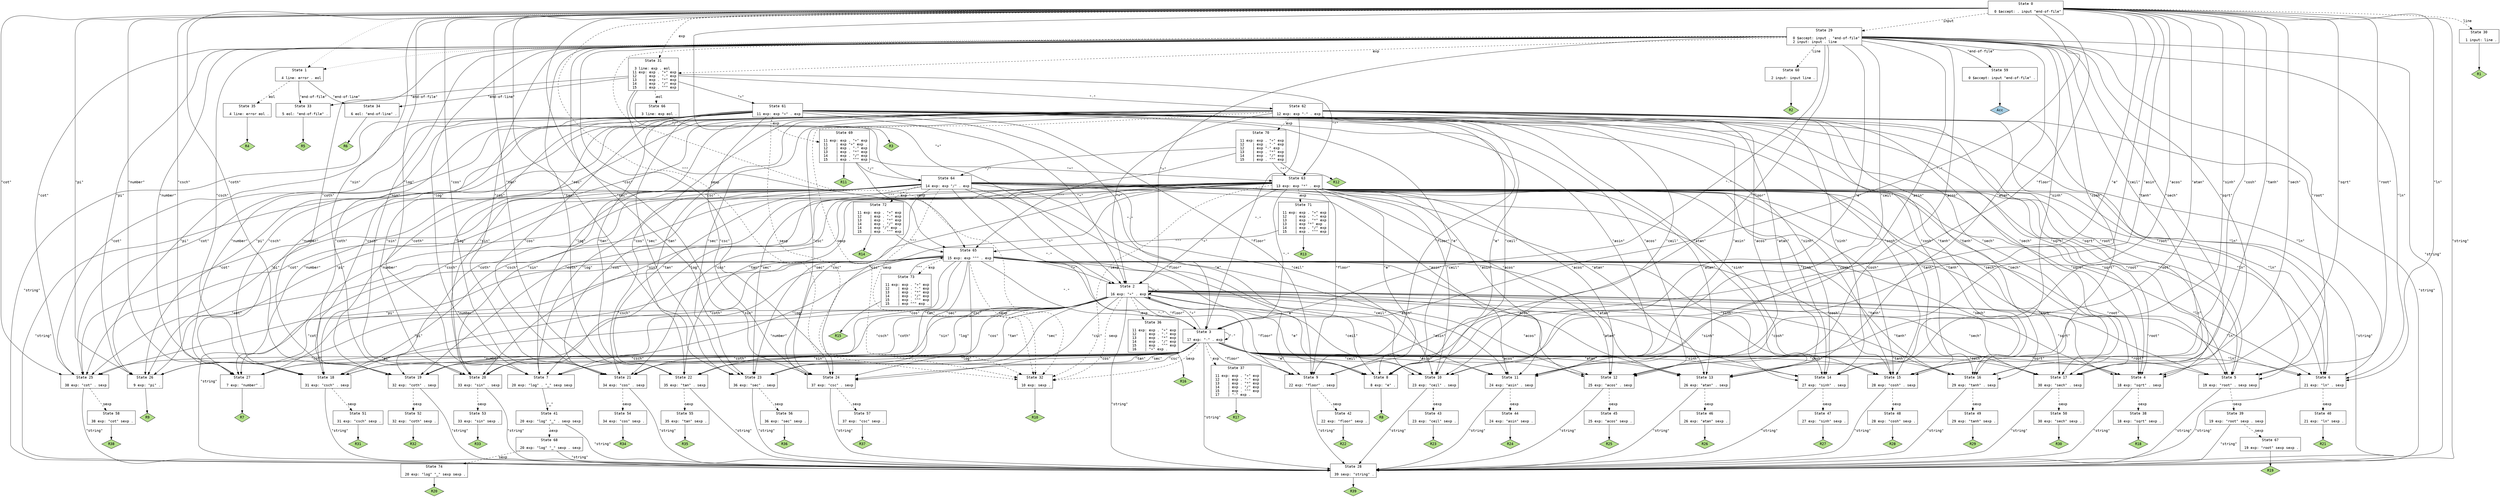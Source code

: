 // Generated by GNU Bison 3.4.2.
// Report bugs to <bug-bison@gnu.org>.
// Home page: <http://www.gnu.org/software/bison/>.

digraph "parse.y"
{
  node [fontname = courier, shape = box, colorscheme = paired6]
  edge [fontname = courier]

  0 [label="State 0\n\l  0 $accept: . input \"end-of-file\"\l"]
  0 -> 1 [style=dotted]
  0 -> 2 [style=solid label="\"+\""]
  0 -> 3 [style=solid label="\"-\""]
  0 -> 4 [style=solid label="\"sqrt\""]
  0 -> 5 [style=solid label="\"root\""]
  0 -> 6 [style=solid label="\"ln\""]
  0 -> 7 [style=solid label="\"log\""]
  0 -> 8 [style=solid label="\"e\""]
  0 -> 9 [style=solid label="\"floor\""]
  0 -> 10 [style=solid label="\"ceil\""]
  0 -> 11 [style=solid label="\"asin\""]
  0 -> 12 [style=solid label="\"acos\""]
  0 -> 13 [style=solid label="\"atan\""]
  0 -> 14 [style=solid label="\"sinh\""]
  0 -> 15 [style=solid label="\"cosh\""]
  0 -> 16 [style=solid label="\"tanh\""]
  0 -> 17 [style=solid label="\"sech\""]
  0 -> 18 [style=solid label="\"csch\""]
  0 -> 19 [style=solid label="\"coth\""]
  0 -> 20 [style=solid label="\"sin\""]
  0 -> 21 [style=solid label="\"cos\""]
  0 -> 22 [style=solid label="\"tan\""]
  0 -> 23 [style=solid label="\"sec\""]
  0 -> 24 [style=solid label="\"csc\""]
  0 -> 25 [style=solid label="\"cot\""]
  0 -> 26 [style=solid label="\"pi\""]
  0 -> 27 [style=solid label="\"number\""]
  0 -> 28 [style=solid label="\"string\""]
  0 -> 29 [style=dashed label="input"]
  0 -> 30 [style=dashed label="line"]
  0 -> 31 [style=dashed label="exp"]
  0 -> 32 [style=dashed label="sexp"]
  1 [label="State 1\n\l  4 line: error . eol\l"]
  1 -> 33 [style=solid label="\"end-of-file\""]
  1 -> 34 [style=solid label="\"end-of-line\""]
  1 -> 35 [style=dashed label="eol"]
  2 [label="State 2\n\l 16 exp: \"+\" . exp\l"]
  2 -> 2 [style=solid label="\"+\""]
  2 -> 3 [style=solid label="\"-\""]
  2 -> 4 [style=solid label="\"sqrt\""]
  2 -> 5 [style=solid label="\"root\""]
  2 -> 6 [style=solid label="\"ln\""]
  2 -> 7 [style=solid label="\"log\""]
  2 -> 8 [style=solid label="\"e\""]
  2 -> 9 [style=solid label="\"floor\""]
  2 -> 10 [style=solid label="\"ceil\""]
  2 -> 11 [style=solid label="\"asin\""]
  2 -> 12 [style=solid label="\"acos\""]
  2 -> 13 [style=solid label="\"atan\""]
  2 -> 14 [style=solid label="\"sinh\""]
  2 -> 15 [style=solid label="\"cosh\""]
  2 -> 16 [style=solid label="\"tanh\""]
  2 -> 17 [style=solid label="\"sech\""]
  2 -> 18 [style=solid label="\"csch\""]
  2 -> 19 [style=solid label="\"coth\""]
  2 -> 20 [style=solid label="\"sin\""]
  2 -> 21 [style=solid label="\"cos\""]
  2 -> 22 [style=solid label="\"tan\""]
  2 -> 23 [style=solid label="\"sec\""]
  2 -> 24 [style=solid label="\"csc\""]
  2 -> 25 [style=solid label="\"cot\""]
  2 -> 26 [style=solid label="\"pi\""]
  2 -> 27 [style=solid label="\"number\""]
  2 -> 28 [style=solid label="\"string\""]
  2 -> 36 [style=dashed label="exp"]
  2 -> 32 [style=dashed label="sexp"]
  3 [label="State 3\n\l 17 exp: \"-\" . exp\l"]
  3 -> 2 [style=solid label="\"+\""]
  3 -> 3 [style=solid label="\"-\""]
  3 -> 4 [style=solid label="\"sqrt\""]
  3 -> 5 [style=solid label="\"root\""]
  3 -> 6 [style=solid label="\"ln\""]
  3 -> 7 [style=solid label="\"log\""]
  3 -> 8 [style=solid label="\"e\""]
  3 -> 9 [style=solid label="\"floor\""]
  3 -> 10 [style=solid label="\"ceil\""]
  3 -> 11 [style=solid label="\"asin\""]
  3 -> 12 [style=solid label="\"acos\""]
  3 -> 13 [style=solid label="\"atan\""]
  3 -> 14 [style=solid label="\"sinh\""]
  3 -> 15 [style=solid label="\"cosh\""]
  3 -> 16 [style=solid label="\"tanh\""]
  3 -> 17 [style=solid label="\"sech\""]
  3 -> 18 [style=solid label="\"csch\""]
  3 -> 19 [style=solid label="\"coth\""]
  3 -> 20 [style=solid label="\"sin\""]
  3 -> 21 [style=solid label="\"cos\""]
  3 -> 22 [style=solid label="\"tan\""]
  3 -> 23 [style=solid label="\"sec\""]
  3 -> 24 [style=solid label="\"csc\""]
  3 -> 25 [style=solid label="\"cot\""]
  3 -> 26 [style=solid label="\"pi\""]
  3 -> 27 [style=solid label="\"number\""]
  3 -> 28 [style=solid label="\"string\""]
  3 -> 37 [style=dashed label="exp"]
  3 -> 32 [style=dashed label="sexp"]
  4 [label="State 4\n\l 18 exp: \"sqrt\" . sexp\l"]
  4 -> 28 [style=solid label="\"string\""]
  4 -> 38 [style=dashed label="sexp"]
  5 [label="State 5\n\l 19 exp: \"root\" . sexp sexp\l"]
  5 -> 28 [style=solid label="\"string\""]
  5 -> 39 [style=dashed label="sexp"]
  6 [label="State 6\n\l 21 exp: \"ln\" . sexp\l"]
  6 -> 28 [style=solid label="\"string\""]
  6 -> 40 [style=dashed label="sexp"]
  7 [label="State 7\n\l 20 exp: \"log\" . \"_\" sexp sexp\l"]
  7 -> 41 [style=solid label="\"_\""]
  8 [label="State 8\n\l  8 exp: \"e\" .\l"]
  8 -> "8R8" [style=solid]
 "8R8" [label="R8", fillcolor=3, shape=diamond, style=filled]
  9 [label="State 9\n\l 22 exp: \"floor\" . sexp\l"]
  9 -> 28 [style=solid label="\"string\""]
  9 -> 42 [style=dashed label="sexp"]
  10 [label="State 10\n\l 23 exp: \"ceil\" . sexp\l"]
  10 -> 28 [style=solid label="\"string\""]
  10 -> 43 [style=dashed label="sexp"]
  11 [label="State 11\n\l 24 exp: \"asin\" . sexp\l"]
  11 -> 28 [style=solid label="\"string\""]
  11 -> 44 [style=dashed label="sexp"]
  12 [label="State 12\n\l 25 exp: \"acos\" . sexp\l"]
  12 -> 28 [style=solid label="\"string\""]
  12 -> 45 [style=dashed label="sexp"]
  13 [label="State 13\n\l 26 exp: \"atan\" . sexp\l"]
  13 -> 28 [style=solid label="\"string\""]
  13 -> 46 [style=dashed label="sexp"]
  14 [label="State 14\n\l 27 exp: \"sinh\" . sexp\l"]
  14 -> 28 [style=solid label="\"string\""]
  14 -> 47 [style=dashed label="sexp"]
  15 [label="State 15\n\l 28 exp: \"cosh\" . sexp\l"]
  15 -> 28 [style=solid label="\"string\""]
  15 -> 48 [style=dashed label="sexp"]
  16 [label="State 16\n\l 29 exp: \"tanh\" . sexp\l"]
  16 -> 28 [style=solid label="\"string\""]
  16 -> 49 [style=dashed label="sexp"]
  17 [label="State 17\n\l 30 exp: \"sech\" . sexp\l"]
  17 -> 28 [style=solid label="\"string\""]
  17 -> 50 [style=dashed label="sexp"]
  18 [label="State 18\n\l 31 exp: \"csch\" . sexp\l"]
  18 -> 28 [style=solid label="\"string\""]
  18 -> 51 [style=dashed label="sexp"]
  19 [label="State 19\n\l 32 exp: \"coth\" . sexp\l"]
  19 -> 28 [style=solid label="\"string\""]
  19 -> 52 [style=dashed label="sexp"]
  20 [label="State 20\n\l 33 exp: \"sin\" . sexp\l"]
  20 -> 28 [style=solid label="\"string\""]
  20 -> 53 [style=dashed label="sexp"]
  21 [label="State 21\n\l 34 exp: \"cos\" . sexp\l"]
  21 -> 28 [style=solid label="\"string\""]
  21 -> 54 [style=dashed label="sexp"]
  22 [label="State 22\n\l 35 exp: \"tan\" . sexp\l"]
  22 -> 28 [style=solid label="\"string\""]
  22 -> 55 [style=dashed label="sexp"]
  23 [label="State 23\n\l 36 exp: \"sec\" . sexp\l"]
  23 -> 28 [style=solid label="\"string\""]
  23 -> 56 [style=dashed label="sexp"]
  24 [label="State 24\n\l 37 exp: \"csc\" . sexp\l"]
  24 -> 28 [style=solid label="\"string\""]
  24 -> 57 [style=dashed label="sexp"]
  25 [label="State 25\n\l 38 exp: \"cot\" . sexp\l"]
  25 -> 28 [style=solid label="\"string\""]
  25 -> 58 [style=dashed label="sexp"]
  26 [label="State 26\n\l  9 exp: \"pi\" .\l"]
  26 -> "26R9" [style=solid]
 "26R9" [label="R9", fillcolor=3, shape=diamond, style=filled]
  27 [label="State 27\n\l  7 exp: \"number\" .\l"]
  27 -> "27R7" [style=solid]
 "27R7" [label="R7", fillcolor=3, shape=diamond, style=filled]
  28 [label="State 28\n\l 39 sexp: \"string\" .\l"]
  28 -> "28R39" [style=solid]
 "28R39" [label="R39", fillcolor=3, shape=diamond, style=filled]
  29 [label="State 29\n\l  0 $accept: input . \"end-of-file\"\l  2 input: input . line\l"]
  29 -> 59 [style=solid label="\"end-of-file\""]
  29 -> 1 [style=dotted]
  29 -> 2 [style=solid label="\"+\""]
  29 -> 3 [style=solid label="\"-\""]
  29 -> 4 [style=solid label="\"sqrt\""]
  29 -> 5 [style=solid label="\"root\""]
  29 -> 6 [style=solid label="\"ln\""]
  29 -> 7 [style=solid label="\"log\""]
  29 -> 8 [style=solid label="\"e\""]
  29 -> 9 [style=solid label="\"floor\""]
  29 -> 10 [style=solid label="\"ceil\""]
  29 -> 11 [style=solid label="\"asin\""]
  29 -> 12 [style=solid label="\"acos\""]
  29 -> 13 [style=solid label="\"atan\""]
  29 -> 14 [style=solid label="\"sinh\""]
  29 -> 15 [style=solid label="\"cosh\""]
  29 -> 16 [style=solid label="\"tanh\""]
  29 -> 17 [style=solid label="\"sech\""]
  29 -> 18 [style=solid label="\"csch\""]
  29 -> 19 [style=solid label="\"coth\""]
  29 -> 20 [style=solid label="\"sin\""]
  29 -> 21 [style=solid label="\"cos\""]
  29 -> 22 [style=solid label="\"tan\""]
  29 -> 23 [style=solid label="\"sec\""]
  29 -> 24 [style=solid label="\"csc\""]
  29 -> 25 [style=solid label="\"cot\""]
  29 -> 26 [style=solid label="\"pi\""]
  29 -> 27 [style=solid label="\"number\""]
  29 -> 28 [style=solid label="\"string\""]
  29 -> 60 [style=dashed label="line"]
  29 -> 31 [style=dashed label="exp"]
  29 -> 32 [style=dashed label="sexp"]
  30 [label="State 30\n\l  1 input: line .\l"]
  30 -> "30R1" [style=solid]
 "30R1" [label="R1", fillcolor=3, shape=diamond, style=filled]
  31 [label="State 31\n\l  3 line: exp . eol\l 11 exp: exp . \"+\" exp\l 12    | exp . \"-\" exp\l 13    | exp . \"*\" exp\l 14    | exp . \"/\" exp\l 15    | exp . \"^\" exp\l"]
  31 -> 33 [style=solid label="\"end-of-file\""]
  31 -> 61 [style=solid label="\"+\""]
  31 -> 62 [style=solid label="\"-\""]
  31 -> 63 [style=solid label="\"*\""]
  31 -> 64 [style=solid label="\"/\""]
  31 -> 65 [style=solid label="\"^\""]
  31 -> 34 [style=solid label="\"end-of-line\""]
  31 -> 66 [style=dashed label="eol"]
  32 [label="State 32\n\l 10 exp: sexp .\l"]
  32 -> "32R10" [style=solid]
 "32R10" [label="R10", fillcolor=3, shape=diamond, style=filled]
  33 [label="State 33\n\l  5 eol: \"end-of-file\" .\l"]
  33 -> "33R5" [style=solid]
 "33R5" [label="R5", fillcolor=3, shape=diamond, style=filled]
  34 [label="State 34\n\l  6 eol: \"end-of-line\" .\l"]
  34 -> "34R6" [style=solid]
 "34R6" [label="R6", fillcolor=3, shape=diamond, style=filled]
  35 [label="State 35\n\l  4 line: error eol .\l"]
  35 -> "35R4" [style=solid]
 "35R4" [label="R4", fillcolor=3, shape=diamond, style=filled]
  36 [label="State 36\n\l 11 exp: exp . \"+\" exp\l 12    | exp . \"-\" exp\l 13    | exp . \"*\" exp\l 14    | exp . \"/\" exp\l 15    | exp . \"^\" exp\l 16    | \"+\" exp .\l"]
  36 -> "36R16" [style=solid]
 "36R16" [label="R16", fillcolor=3, shape=diamond, style=filled]
  37 [label="State 37\n\l 11 exp: exp . \"+\" exp\l 12    | exp . \"-\" exp\l 13    | exp . \"*\" exp\l 14    | exp . \"/\" exp\l 15    | exp . \"^\" exp\l 17    | \"-\" exp .\l"]
  37 -> "37R17" [style=solid]
 "37R17" [label="R17", fillcolor=3, shape=diamond, style=filled]
  38 [label="State 38\n\l 18 exp: \"sqrt\" sexp .\l"]
  38 -> "38R18" [style=solid]
 "38R18" [label="R18", fillcolor=3, shape=diamond, style=filled]
  39 [label="State 39\n\l 19 exp: \"root\" sexp . sexp\l"]
  39 -> 28 [style=solid label="\"string\""]
  39 -> 67 [style=dashed label="sexp"]
  40 [label="State 40\n\l 21 exp: \"ln\" sexp .\l"]
  40 -> "40R21" [style=solid]
 "40R21" [label="R21", fillcolor=3, shape=diamond, style=filled]
  41 [label="State 41\n\l 20 exp: \"log\" \"_\" . sexp sexp\l"]
  41 -> 28 [style=solid label="\"string\""]
  41 -> 68 [style=dashed label="sexp"]
  42 [label="State 42\n\l 22 exp: \"floor\" sexp .\l"]
  42 -> "42R22" [style=solid]
 "42R22" [label="R22", fillcolor=3, shape=diamond, style=filled]
  43 [label="State 43\n\l 23 exp: \"ceil\" sexp .\l"]
  43 -> "43R23" [style=solid]
 "43R23" [label="R23", fillcolor=3, shape=diamond, style=filled]
  44 [label="State 44\n\l 24 exp: \"asin\" sexp .\l"]
  44 -> "44R24" [style=solid]
 "44R24" [label="R24", fillcolor=3, shape=diamond, style=filled]
  45 [label="State 45\n\l 25 exp: \"acos\" sexp .\l"]
  45 -> "45R25" [style=solid]
 "45R25" [label="R25", fillcolor=3, shape=diamond, style=filled]
  46 [label="State 46\n\l 26 exp: \"atan\" sexp .\l"]
  46 -> "46R26" [style=solid]
 "46R26" [label="R26", fillcolor=3, shape=diamond, style=filled]
  47 [label="State 47\n\l 27 exp: \"sinh\" sexp .\l"]
  47 -> "47R27" [style=solid]
 "47R27" [label="R27", fillcolor=3, shape=diamond, style=filled]
  48 [label="State 48\n\l 28 exp: \"cosh\" sexp .\l"]
  48 -> "48R28" [style=solid]
 "48R28" [label="R28", fillcolor=3, shape=diamond, style=filled]
  49 [label="State 49\n\l 29 exp: \"tanh\" sexp .\l"]
  49 -> "49R29" [style=solid]
 "49R29" [label="R29", fillcolor=3, shape=diamond, style=filled]
  50 [label="State 50\n\l 30 exp: \"sech\" sexp .\l"]
  50 -> "50R30" [style=solid]
 "50R30" [label="R30", fillcolor=3, shape=diamond, style=filled]
  51 [label="State 51\n\l 31 exp: \"csch\" sexp .\l"]
  51 -> "51R31" [style=solid]
 "51R31" [label="R31", fillcolor=3, shape=diamond, style=filled]
  52 [label="State 52\n\l 32 exp: \"coth\" sexp .\l"]
  52 -> "52R32" [style=solid]
 "52R32" [label="R32", fillcolor=3, shape=diamond, style=filled]
  53 [label="State 53\n\l 33 exp: \"sin\" sexp .\l"]
  53 -> "53R33" [style=solid]
 "53R33" [label="R33", fillcolor=3, shape=diamond, style=filled]
  54 [label="State 54\n\l 34 exp: \"cos\" sexp .\l"]
  54 -> "54R34" [style=solid]
 "54R34" [label="R34", fillcolor=3, shape=diamond, style=filled]
  55 [label="State 55\n\l 35 exp: \"tan\" sexp .\l"]
  55 -> "55R35" [style=solid]
 "55R35" [label="R35", fillcolor=3, shape=diamond, style=filled]
  56 [label="State 56\n\l 36 exp: \"sec\" sexp .\l"]
  56 -> "56R36" [style=solid]
 "56R36" [label="R36", fillcolor=3, shape=diamond, style=filled]
  57 [label="State 57\n\l 37 exp: \"csc\" sexp .\l"]
  57 -> "57R37" [style=solid]
 "57R37" [label="R37", fillcolor=3, shape=diamond, style=filled]
  58 [label="State 58\n\l 38 exp: \"cot\" sexp .\l"]
  58 -> "58R38" [style=solid]
 "58R38" [label="R38", fillcolor=3, shape=diamond, style=filled]
  59 [label="State 59\n\l  0 $accept: input \"end-of-file\" .\l"]
  59 -> "59R0" [style=solid]
 "59R0" [label="Acc", fillcolor=1, shape=diamond, style=filled]
  60 [label="State 60\n\l  2 input: input line .\l"]
  60 -> "60R2" [style=solid]
 "60R2" [label="R2", fillcolor=3, shape=diamond, style=filled]
  61 [label="State 61\n\l 11 exp: exp \"+\" . exp\l"]
  61 -> 2 [style=solid label="\"+\""]
  61 -> 3 [style=solid label="\"-\""]
  61 -> 4 [style=solid label="\"sqrt\""]
  61 -> 5 [style=solid label="\"root\""]
  61 -> 6 [style=solid label="\"ln\""]
  61 -> 7 [style=solid label="\"log\""]
  61 -> 8 [style=solid label="\"e\""]
  61 -> 9 [style=solid label="\"floor\""]
  61 -> 10 [style=solid label="\"ceil\""]
  61 -> 11 [style=solid label="\"asin\""]
  61 -> 12 [style=solid label="\"acos\""]
  61 -> 13 [style=solid label="\"atan\""]
  61 -> 14 [style=solid label="\"sinh\""]
  61 -> 15 [style=solid label="\"cosh\""]
  61 -> 16 [style=solid label="\"tanh\""]
  61 -> 17 [style=solid label="\"sech\""]
  61 -> 18 [style=solid label="\"csch\""]
  61 -> 19 [style=solid label="\"coth\""]
  61 -> 20 [style=solid label="\"sin\""]
  61 -> 21 [style=solid label="\"cos\""]
  61 -> 22 [style=solid label="\"tan\""]
  61 -> 23 [style=solid label="\"sec\""]
  61 -> 24 [style=solid label="\"csc\""]
  61 -> 25 [style=solid label="\"cot\""]
  61 -> 26 [style=solid label="\"pi\""]
  61 -> 27 [style=solid label="\"number\""]
  61 -> 28 [style=solid label="\"string\""]
  61 -> 69 [style=dashed label="exp"]
  61 -> 32 [style=dashed label="sexp"]
  62 [label="State 62\n\l 12 exp: exp \"-\" . exp\l"]
  62 -> 2 [style=solid label="\"+\""]
  62 -> 3 [style=solid label="\"-\""]
  62 -> 4 [style=solid label="\"sqrt\""]
  62 -> 5 [style=solid label="\"root\""]
  62 -> 6 [style=solid label="\"ln\""]
  62 -> 7 [style=solid label="\"log\""]
  62 -> 8 [style=solid label="\"e\""]
  62 -> 9 [style=solid label="\"floor\""]
  62 -> 10 [style=solid label="\"ceil\""]
  62 -> 11 [style=solid label="\"asin\""]
  62 -> 12 [style=solid label="\"acos\""]
  62 -> 13 [style=solid label="\"atan\""]
  62 -> 14 [style=solid label="\"sinh\""]
  62 -> 15 [style=solid label="\"cosh\""]
  62 -> 16 [style=solid label="\"tanh\""]
  62 -> 17 [style=solid label="\"sech\""]
  62 -> 18 [style=solid label="\"csch\""]
  62 -> 19 [style=solid label="\"coth\""]
  62 -> 20 [style=solid label="\"sin\""]
  62 -> 21 [style=solid label="\"cos\""]
  62 -> 22 [style=solid label="\"tan\""]
  62 -> 23 [style=solid label="\"sec\""]
  62 -> 24 [style=solid label="\"csc\""]
  62 -> 25 [style=solid label="\"cot\""]
  62 -> 26 [style=solid label="\"pi\""]
  62 -> 27 [style=solid label="\"number\""]
  62 -> 28 [style=solid label="\"string\""]
  62 -> 70 [style=dashed label="exp"]
  62 -> 32 [style=dashed label="sexp"]
  63 [label="State 63\n\l 13 exp: exp \"*\" . exp\l"]
  63 -> 2 [style=solid label="\"+\""]
  63 -> 3 [style=solid label="\"-\""]
  63 -> 4 [style=solid label="\"sqrt\""]
  63 -> 5 [style=solid label="\"root\""]
  63 -> 6 [style=solid label="\"ln\""]
  63 -> 7 [style=solid label="\"log\""]
  63 -> 8 [style=solid label="\"e\""]
  63 -> 9 [style=solid label="\"floor\""]
  63 -> 10 [style=solid label="\"ceil\""]
  63 -> 11 [style=solid label="\"asin\""]
  63 -> 12 [style=solid label="\"acos\""]
  63 -> 13 [style=solid label="\"atan\""]
  63 -> 14 [style=solid label="\"sinh\""]
  63 -> 15 [style=solid label="\"cosh\""]
  63 -> 16 [style=solid label="\"tanh\""]
  63 -> 17 [style=solid label="\"sech\""]
  63 -> 18 [style=solid label="\"csch\""]
  63 -> 19 [style=solid label="\"coth\""]
  63 -> 20 [style=solid label="\"sin\""]
  63 -> 21 [style=solid label="\"cos\""]
  63 -> 22 [style=solid label="\"tan\""]
  63 -> 23 [style=solid label="\"sec\""]
  63 -> 24 [style=solid label="\"csc\""]
  63 -> 25 [style=solid label="\"cot\""]
  63 -> 26 [style=solid label="\"pi\""]
  63 -> 27 [style=solid label="\"number\""]
  63 -> 28 [style=solid label="\"string\""]
  63 -> 71 [style=dashed label="exp"]
  63 -> 32 [style=dashed label="sexp"]
  64 [label="State 64\n\l 14 exp: exp \"/\" . exp\l"]
  64 -> 2 [style=solid label="\"+\""]
  64 -> 3 [style=solid label="\"-\""]
  64 -> 4 [style=solid label="\"sqrt\""]
  64 -> 5 [style=solid label="\"root\""]
  64 -> 6 [style=solid label="\"ln\""]
  64 -> 7 [style=solid label="\"log\""]
  64 -> 8 [style=solid label="\"e\""]
  64 -> 9 [style=solid label="\"floor\""]
  64 -> 10 [style=solid label="\"ceil\""]
  64 -> 11 [style=solid label="\"asin\""]
  64 -> 12 [style=solid label="\"acos\""]
  64 -> 13 [style=solid label="\"atan\""]
  64 -> 14 [style=solid label="\"sinh\""]
  64 -> 15 [style=solid label="\"cosh\""]
  64 -> 16 [style=solid label="\"tanh\""]
  64 -> 17 [style=solid label="\"sech\""]
  64 -> 18 [style=solid label="\"csch\""]
  64 -> 19 [style=solid label="\"coth\""]
  64 -> 20 [style=solid label="\"sin\""]
  64 -> 21 [style=solid label="\"cos\""]
  64 -> 22 [style=solid label="\"tan\""]
  64 -> 23 [style=solid label="\"sec\""]
  64 -> 24 [style=solid label="\"csc\""]
  64 -> 25 [style=solid label="\"cot\""]
  64 -> 26 [style=solid label="\"pi\""]
  64 -> 27 [style=solid label="\"number\""]
  64 -> 28 [style=solid label="\"string\""]
  64 -> 72 [style=dashed label="exp"]
  64 -> 32 [style=dashed label="sexp"]
  65 [label="State 65\n\l 15 exp: exp \"^\" . exp\l"]
  65 -> 2 [style=solid label="\"+\""]
  65 -> 3 [style=solid label="\"-\""]
  65 -> 4 [style=solid label="\"sqrt\""]
  65 -> 5 [style=solid label="\"root\""]
  65 -> 6 [style=solid label="\"ln\""]
  65 -> 7 [style=solid label="\"log\""]
  65 -> 8 [style=solid label="\"e\""]
  65 -> 9 [style=solid label="\"floor\""]
  65 -> 10 [style=solid label="\"ceil\""]
  65 -> 11 [style=solid label="\"asin\""]
  65 -> 12 [style=solid label="\"acos\""]
  65 -> 13 [style=solid label="\"atan\""]
  65 -> 14 [style=solid label="\"sinh\""]
  65 -> 15 [style=solid label="\"cosh\""]
  65 -> 16 [style=solid label="\"tanh\""]
  65 -> 17 [style=solid label="\"sech\""]
  65 -> 18 [style=solid label="\"csch\""]
  65 -> 19 [style=solid label="\"coth\""]
  65 -> 20 [style=solid label="\"sin\""]
  65 -> 21 [style=solid label="\"cos\""]
  65 -> 22 [style=solid label="\"tan\""]
  65 -> 23 [style=solid label="\"sec\""]
  65 -> 24 [style=solid label="\"csc\""]
  65 -> 25 [style=solid label="\"cot\""]
  65 -> 26 [style=solid label="\"pi\""]
  65 -> 27 [style=solid label="\"number\""]
  65 -> 28 [style=solid label="\"string\""]
  65 -> 73 [style=dashed label="exp"]
  65 -> 32 [style=dashed label="sexp"]
  66 [label="State 66\n\l  3 line: exp eol .\l"]
  66 -> "66R3" [style=solid]
 "66R3" [label="R3", fillcolor=3, shape=diamond, style=filled]
  67 [label="State 67\n\l 19 exp: \"root\" sexp sexp .\l"]
  67 -> "67R19" [style=solid]
 "67R19" [label="R19", fillcolor=3, shape=diamond, style=filled]
  68 [label="State 68\n\l 20 exp: \"log\" \"_\" sexp . sexp\l"]
  68 -> 28 [style=solid label="\"string\""]
  68 -> 74 [style=dashed label="sexp"]
  69 [label="State 69\n\l 11 exp: exp . \"+\" exp\l 11    | exp \"+\" exp .\l 12    | exp . \"-\" exp\l 13    | exp . \"*\" exp\l 14    | exp . \"/\" exp\l 15    | exp . \"^\" exp\l"]
  69 -> 63 [style=solid label="\"*\""]
  69 -> 64 [style=solid label="\"/\""]
  69 -> 65 [style=solid label="\"^\""]
  69 -> "69R11" [style=solid]
 "69R11" [label="R11", fillcolor=3, shape=diamond, style=filled]
  70 [label="State 70\n\l 11 exp: exp . \"+\" exp\l 12    | exp . \"-\" exp\l 12    | exp \"-\" exp .\l 13    | exp . \"*\" exp\l 14    | exp . \"/\" exp\l 15    | exp . \"^\" exp\l"]
  70 -> 63 [style=solid label="\"*\""]
  70 -> 64 [style=solid label="\"/\""]
  70 -> 65 [style=solid label="\"^\""]
  70 -> "70R12" [style=solid]
 "70R12" [label="R12", fillcolor=3, shape=diamond, style=filled]
  71 [label="State 71\n\l 11 exp: exp . \"+\" exp\l 12    | exp . \"-\" exp\l 13    | exp . \"*\" exp\l 13    | exp \"*\" exp .\l 14    | exp . \"/\" exp\l 15    | exp . \"^\" exp\l"]
  71 -> 65 [style=solid label="\"^\""]
  71 -> "71R13" [style=solid]
 "71R13" [label="R13", fillcolor=3, shape=diamond, style=filled]
  72 [label="State 72\n\l 11 exp: exp . \"+\" exp\l 12    | exp . \"-\" exp\l 13    | exp . \"*\" exp\l 14    | exp . \"/\" exp\l 14    | exp \"/\" exp .\l 15    | exp . \"^\" exp\l"]
  72 -> 65 [style=solid label="\"^\""]
  72 -> "72R14" [style=solid]
 "72R14" [label="R14", fillcolor=3, shape=diamond, style=filled]
  73 [label="State 73\n\l 11 exp: exp . \"+\" exp\l 12    | exp . \"-\" exp\l 13    | exp . \"*\" exp\l 14    | exp . \"/\" exp\l 15    | exp . \"^\" exp\l 15    | exp \"^\" exp .\l"]
  73 -> 65 [style=solid label="\"^\""]
  73 -> "73R15" [style=solid]
 "73R15" [label="R15", fillcolor=3, shape=diamond, style=filled]
  74 [label="State 74\n\l 20 exp: \"log\" \"_\" sexp sexp .\l"]
  74 -> "74R20" [style=solid]
 "74R20" [label="R20", fillcolor=3, shape=diamond, style=filled]
}
